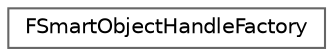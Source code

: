 digraph "Graphical Class Hierarchy"
{
 // INTERACTIVE_SVG=YES
 // LATEX_PDF_SIZE
  bgcolor="transparent";
  edge [fontname=Helvetica,fontsize=10,labelfontname=Helvetica,labelfontsize=10];
  node [fontname=Helvetica,fontsize=10,shape=box,height=0.2,width=0.4];
  rankdir="LR";
  Node0 [id="Node000000",label="FSmartObjectHandleFactory",height=0.2,width=0.4,color="grey40", fillcolor="white", style="filled",URL="$d0/d98/structFSmartObjectHandleFactory.html",tooltip="Struct used as a friend to FSmartObjectHandle that is the only caller allowed to create a handle from..."];
}

